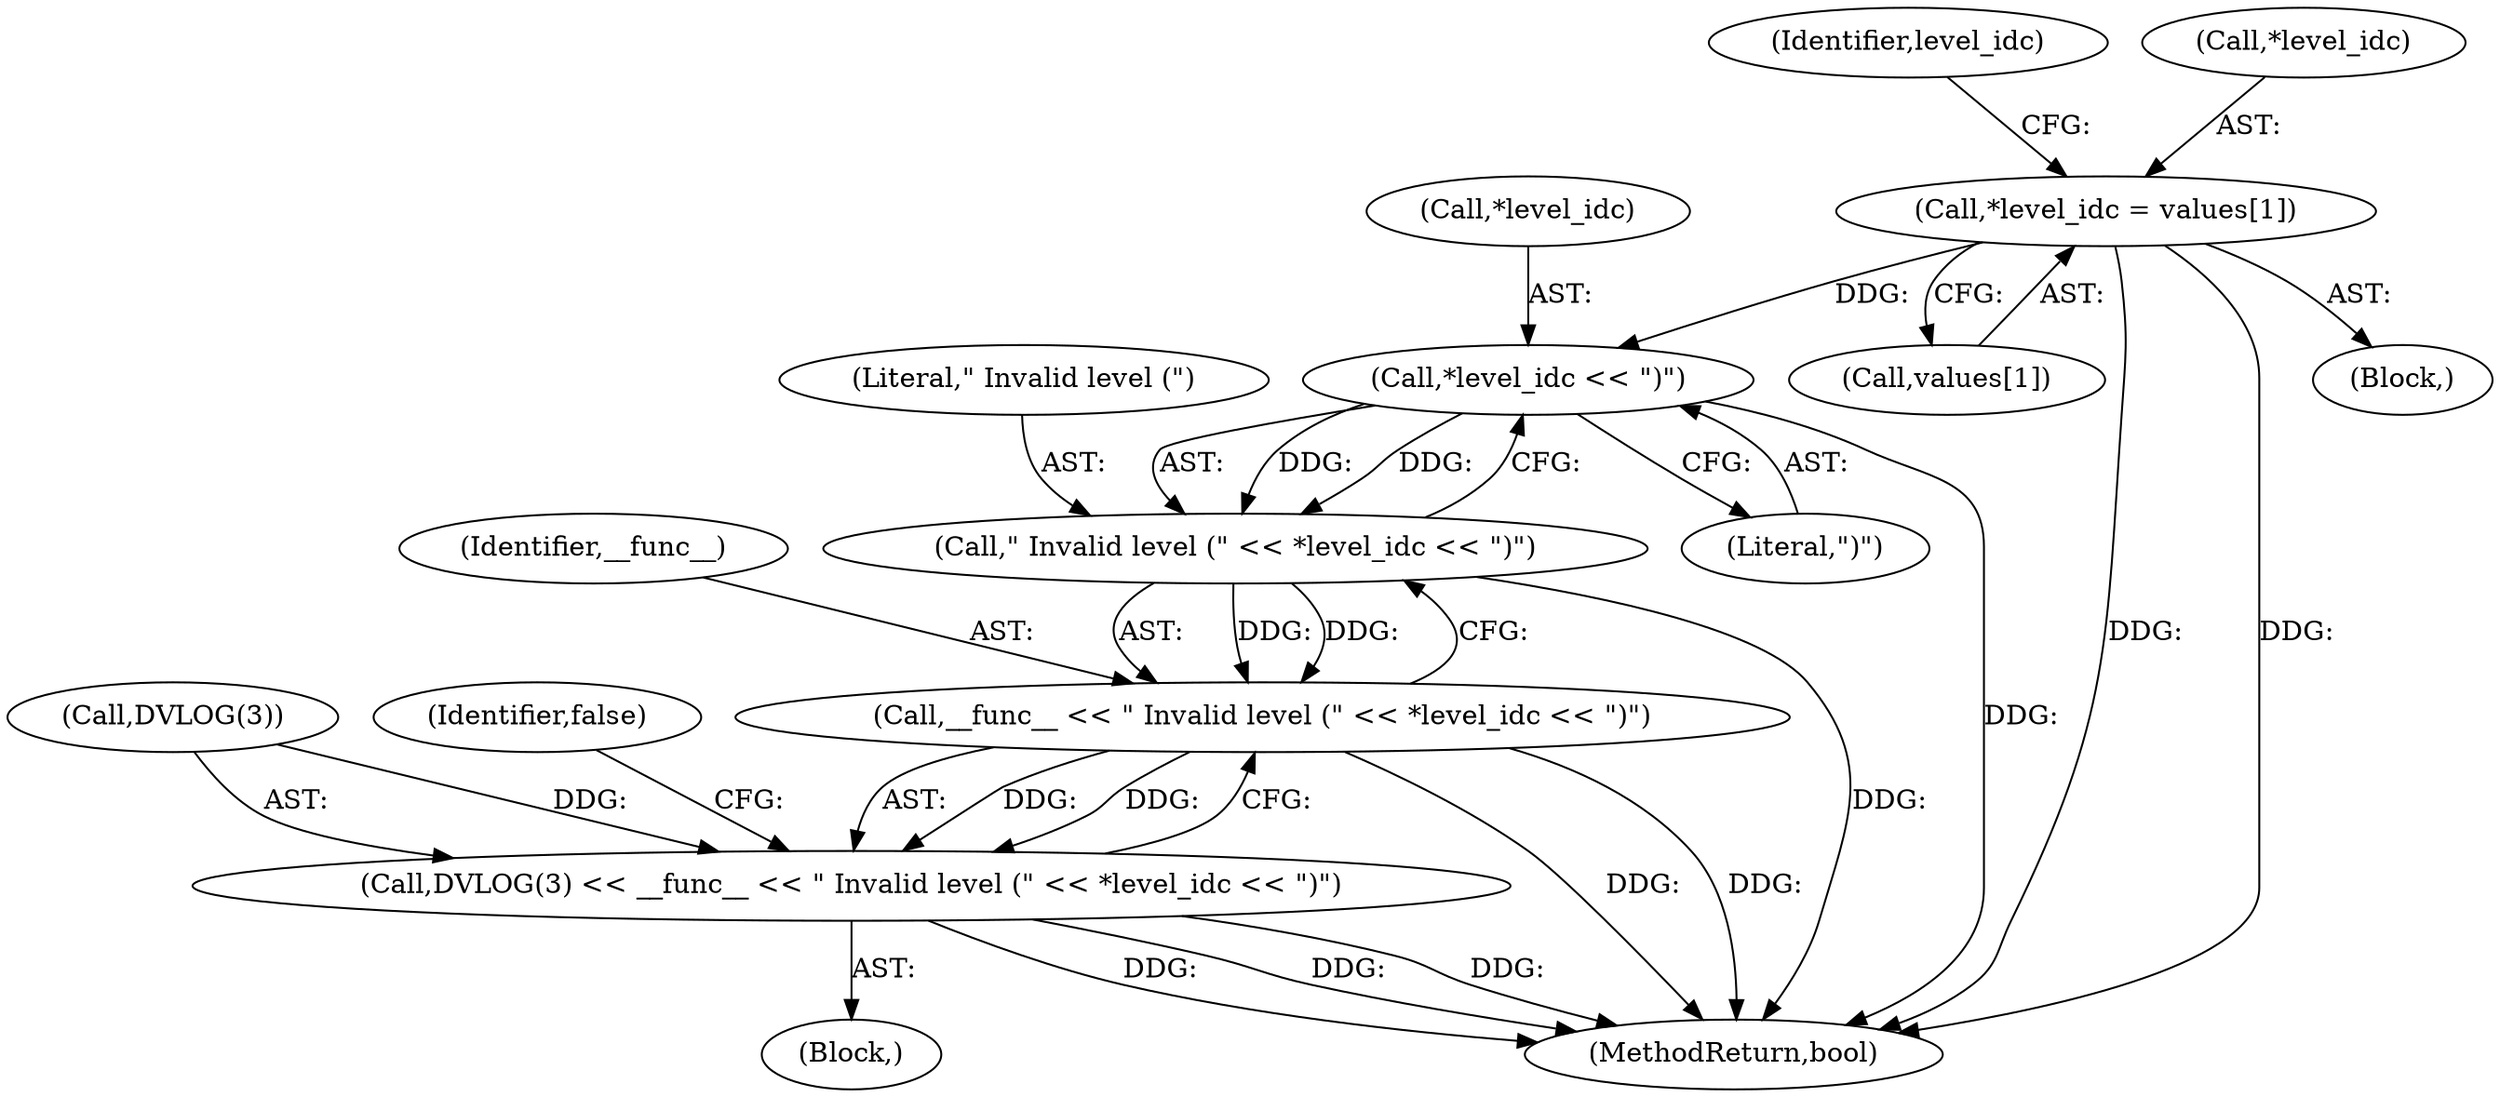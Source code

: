 digraph "0_Chrome_2fb4f2c9c461551d43fdfa28ef4c960da81a47dd_6@array" {
"1000268" [label="(Call,*level_idc = values[1])"];
"1000301" [label="(Call,*level_idc << \")\")"];
"1000299" [label="(Call,\" Invalid level (\" << *level_idc << \")\")"];
"1000297" [label="(Call,__func__ << \" Invalid level (\" << *level_idc << \")\")"];
"1000294" [label="(Call,DVLOG(3) << __func__ << \" Invalid level (\" << *level_idc << \")\")"];
"1000271" [label="(Call,values[1])"];
"1000302" [label="(Call,*level_idc)"];
"1000276" [label="(Identifier,level_idc)"];
"1000297" [label="(Call,__func__ << \" Invalid level (\" << *level_idc << \")\")"];
"1000269" [label="(Call,*level_idc)"];
"1000300" [label="(Literal,\" Invalid level (\")"];
"1000304" [label="(Literal,\")\")"];
"1000268" [label="(Call,*level_idc = values[1])"];
"1000500" [label="(MethodReturn,bool)"];
"1000105" [label="(Block,)"];
"1000295" [label="(Call,DVLOG(3))"];
"1000277" [label="(Block,)"];
"1000301" [label="(Call,*level_idc << \")\")"];
"1000294" [label="(Call,DVLOG(3) << __func__ << \" Invalid level (\" << *level_idc << \")\")"];
"1000306" [label="(Identifier,false)"];
"1000299" [label="(Call,\" Invalid level (\" << *level_idc << \")\")"];
"1000298" [label="(Identifier,__func__)"];
"1000268" -> "1000105"  [label="AST: "];
"1000268" -> "1000271"  [label="CFG: "];
"1000269" -> "1000268"  [label="AST: "];
"1000271" -> "1000268"  [label="AST: "];
"1000276" -> "1000268"  [label="CFG: "];
"1000268" -> "1000500"  [label="DDG: "];
"1000268" -> "1000500"  [label="DDG: "];
"1000268" -> "1000301"  [label="DDG: "];
"1000301" -> "1000299"  [label="AST: "];
"1000301" -> "1000304"  [label="CFG: "];
"1000302" -> "1000301"  [label="AST: "];
"1000304" -> "1000301"  [label="AST: "];
"1000299" -> "1000301"  [label="CFG: "];
"1000301" -> "1000500"  [label="DDG: "];
"1000301" -> "1000299"  [label="DDG: "];
"1000301" -> "1000299"  [label="DDG: "];
"1000299" -> "1000297"  [label="AST: "];
"1000300" -> "1000299"  [label="AST: "];
"1000297" -> "1000299"  [label="CFG: "];
"1000299" -> "1000500"  [label="DDG: "];
"1000299" -> "1000297"  [label="DDG: "];
"1000299" -> "1000297"  [label="DDG: "];
"1000297" -> "1000294"  [label="AST: "];
"1000298" -> "1000297"  [label="AST: "];
"1000294" -> "1000297"  [label="CFG: "];
"1000297" -> "1000500"  [label="DDG: "];
"1000297" -> "1000500"  [label="DDG: "];
"1000297" -> "1000294"  [label="DDG: "];
"1000297" -> "1000294"  [label="DDG: "];
"1000294" -> "1000277"  [label="AST: "];
"1000295" -> "1000294"  [label="AST: "];
"1000306" -> "1000294"  [label="CFG: "];
"1000294" -> "1000500"  [label="DDG: "];
"1000294" -> "1000500"  [label="DDG: "];
"1000294" -> "1000500"  [label="DDG: "];
"1000295" -> "1000294"  [label="DDG: "];
}
